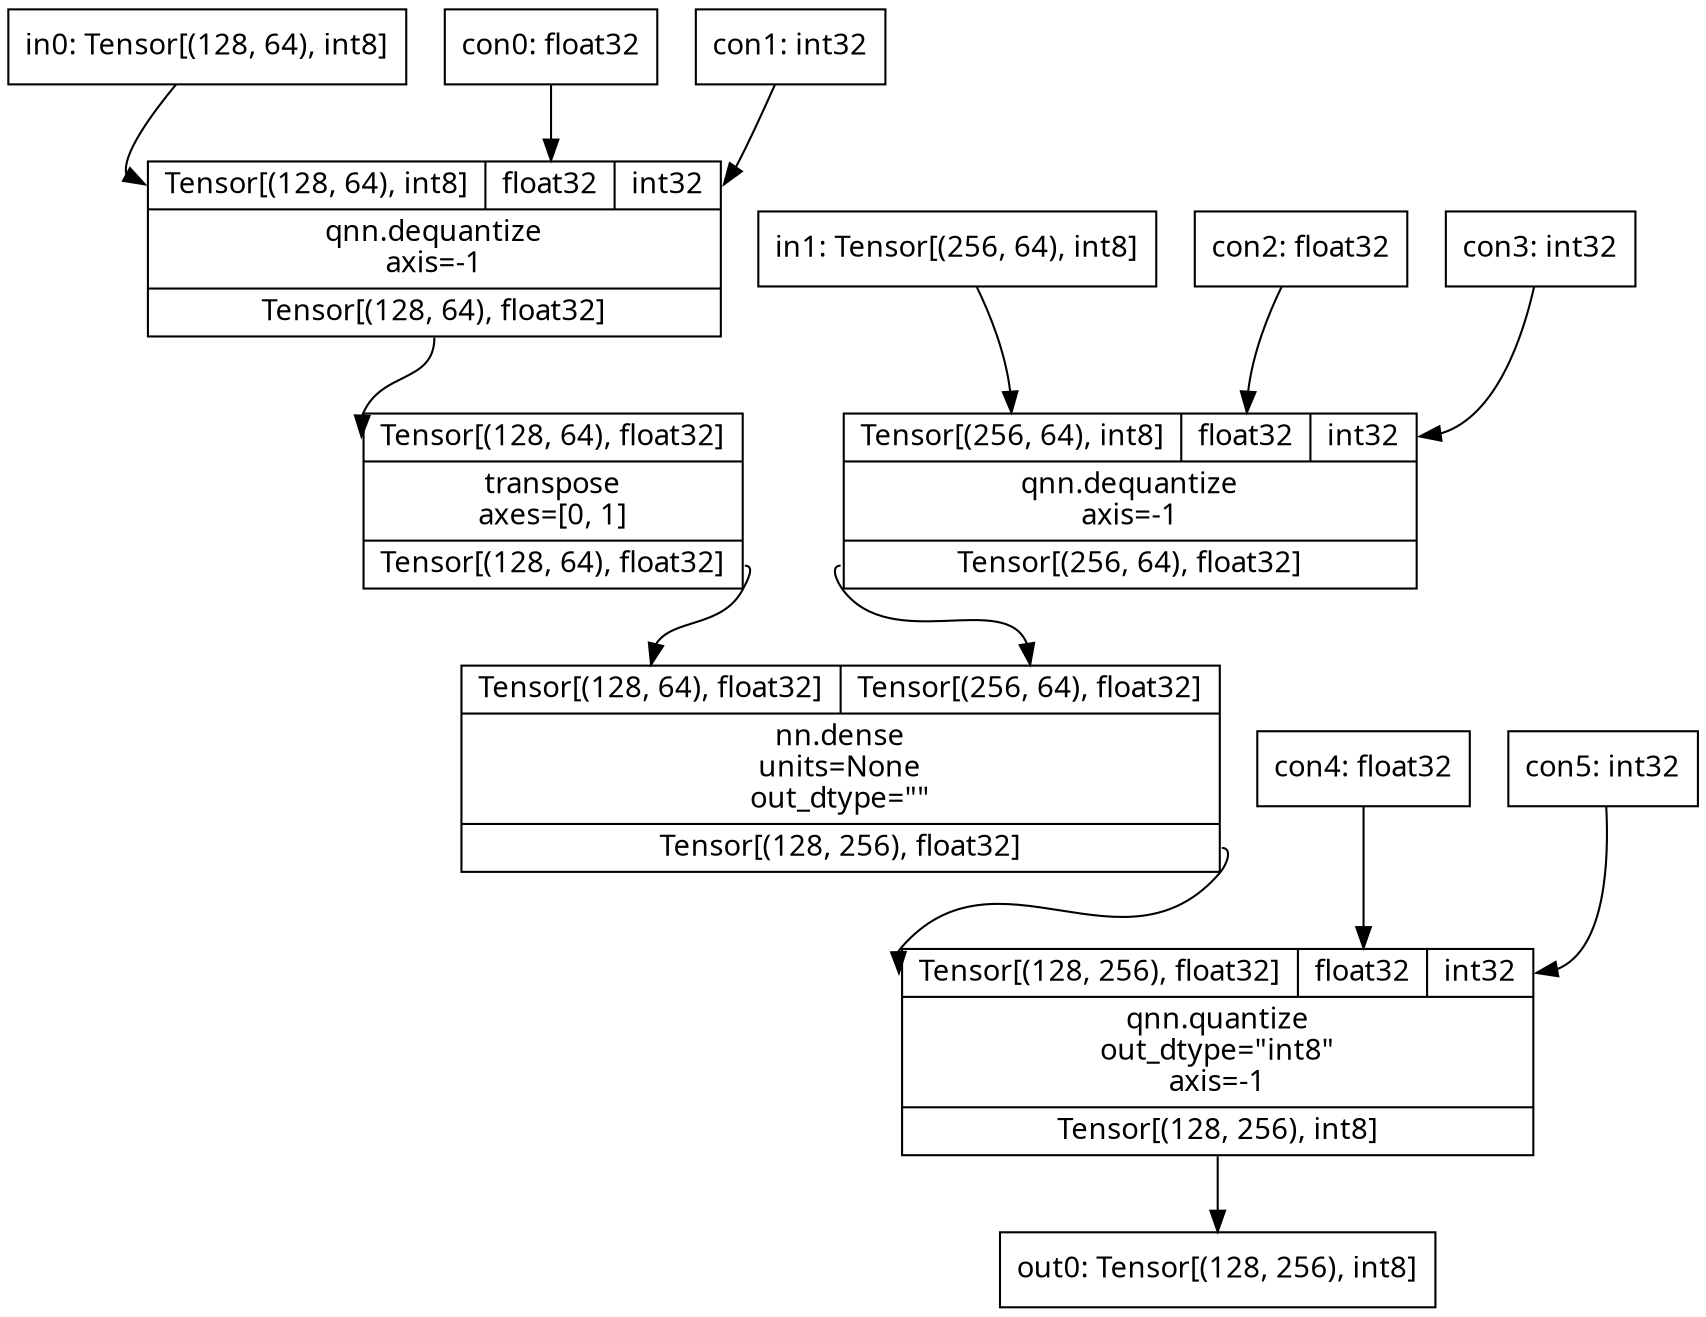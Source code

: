 digraph code {
	node [fontname="Linux Biolinum O" shape=record]
	in0 [label="in0: Tensor[(128, 64), int8]"]
	con0 [label="con0: float32"]
	con1 [label="con1: int32"]
	opr0 [label="{{<i0>Tensor[(128, 64), int8]|<i1>float32|<i2>int32}|qnn.dequantize\naxis=-1|{<o0>Tensor[(128, 64), float32]}}"]
	in0 -> opr0:i0
	con0 -> opr0:i1
	con1 -> opr0:i2
	opr1 [label="{{<i0>Tensor[(128, 64), float32]}|transpose\naxes=[0, 1]|{<o0>Tensor[(128, 64), float32]}}"]
	opr0:o0 -> opr1:i0
	in1 [label="in1: Tensor[(256, 64), int8]"]
	con2 [label="con2: float32"]
	con3 [label="con3: int32"]
	opr2 [label="{{<i0>Tensor[(256, 64), int8]|<i1>float32|<i2>int32}|qnn.dequantize\naxis=-1|{<o0>Tensor[(256, 64), float32]}}"]
	in1 -> opr2:i0
	con2 -> opr2:i1
	con3 -> opr2:i2
	opr3 [label="{{<i0>Tensor[(128, 64), float32]|<i1>Tensor[(256, 64), float32]}|nn.dense\nunits=None\nout_dtype=\"\"|{<o0>Tensor[(128, 256), float32]}}"]
	opr1:o0 -> opr3:i0
	opr2:o0 -> opr3:i1
	con4 [label="con4: float32"]
	con5 [label="con5: int32"]
	opr4 [label="{{<i0>Tensor[(128, 256), float32]|<i1>float32|<i2>int32}|qnn.quantize\nout_dtype=\"int8\"\naxis=-1|{<o0>Tensor[(128, 256), int8]}}"]
	opr3:o0 -> opr4:i0
	con4 -> opr4:i1
	con5 -> opr4:i2
	out0 [label="out0: Tensor[(128, 256), int8]"]
	opr4:o0 -> out0
}
